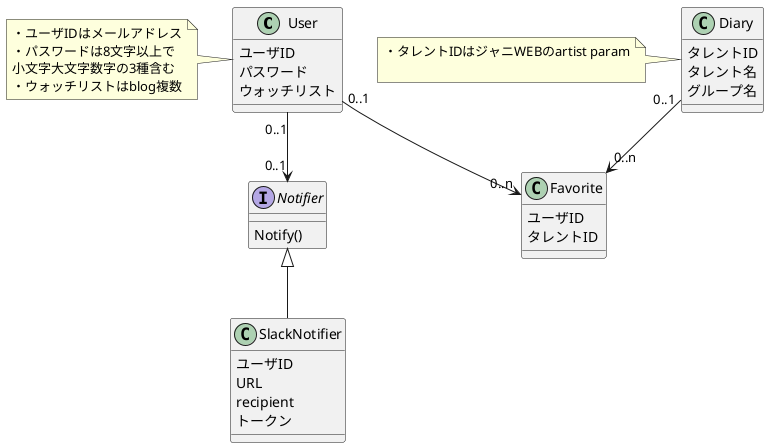 @startuml jweb-notifier
class User {
    ユーザID
    パスワード
    ウォッチリスト
}
note left: ・ユーザIDはメールアドレス\n・パスワードは8文字以上で\n小文字大文字数字の3種含む\n・ウォッチリストはblog複数

class Diary {
    タレントID
    タレント名
    グループ名
}
note left: ・タレントIDはジャニWEBのartist param\n

class Favorite {
    ユーザID
    タレントID
}

interface Notifier {
    Notify()
}

class SlackNotifier {
    ユーザID
    URL
    recipient
    トークン
}

User "0..1" --> "0..n" Favorite
Diary "0..1" --> "0..n" Favorite
User "0..1" --> "0..1" Notifier
Notifier <|-- SlackNotifier
@enduml